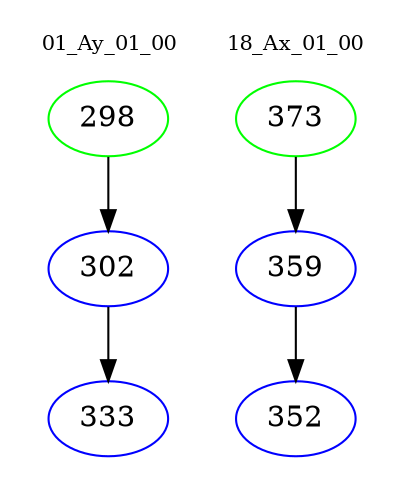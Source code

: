 digraph{
subgraph cluster_0 {
color = white
label = "01_Ay_01_00";
fontsize=10;
T0_298 [label="298", color="green"]
T0_298 -> T0_302 [color="black"]
T0_302 [label="302", color="blue"]
T0_302 -> T0_333 [color="black"]
T0_333 [label="333", color="blue"]
}
subgraph cluster_1 {
color = white
label = "18_Ax_01_00";
fontsize=10;
T1_373 [label="373", color="green"]
T1_373 -> T1_359 [color="black"]
T1_359 [label="359", color="blue"]
T1_359 -> T1_352 [color="black"]
T1_352 [label="352", color="blue"]
}
}
